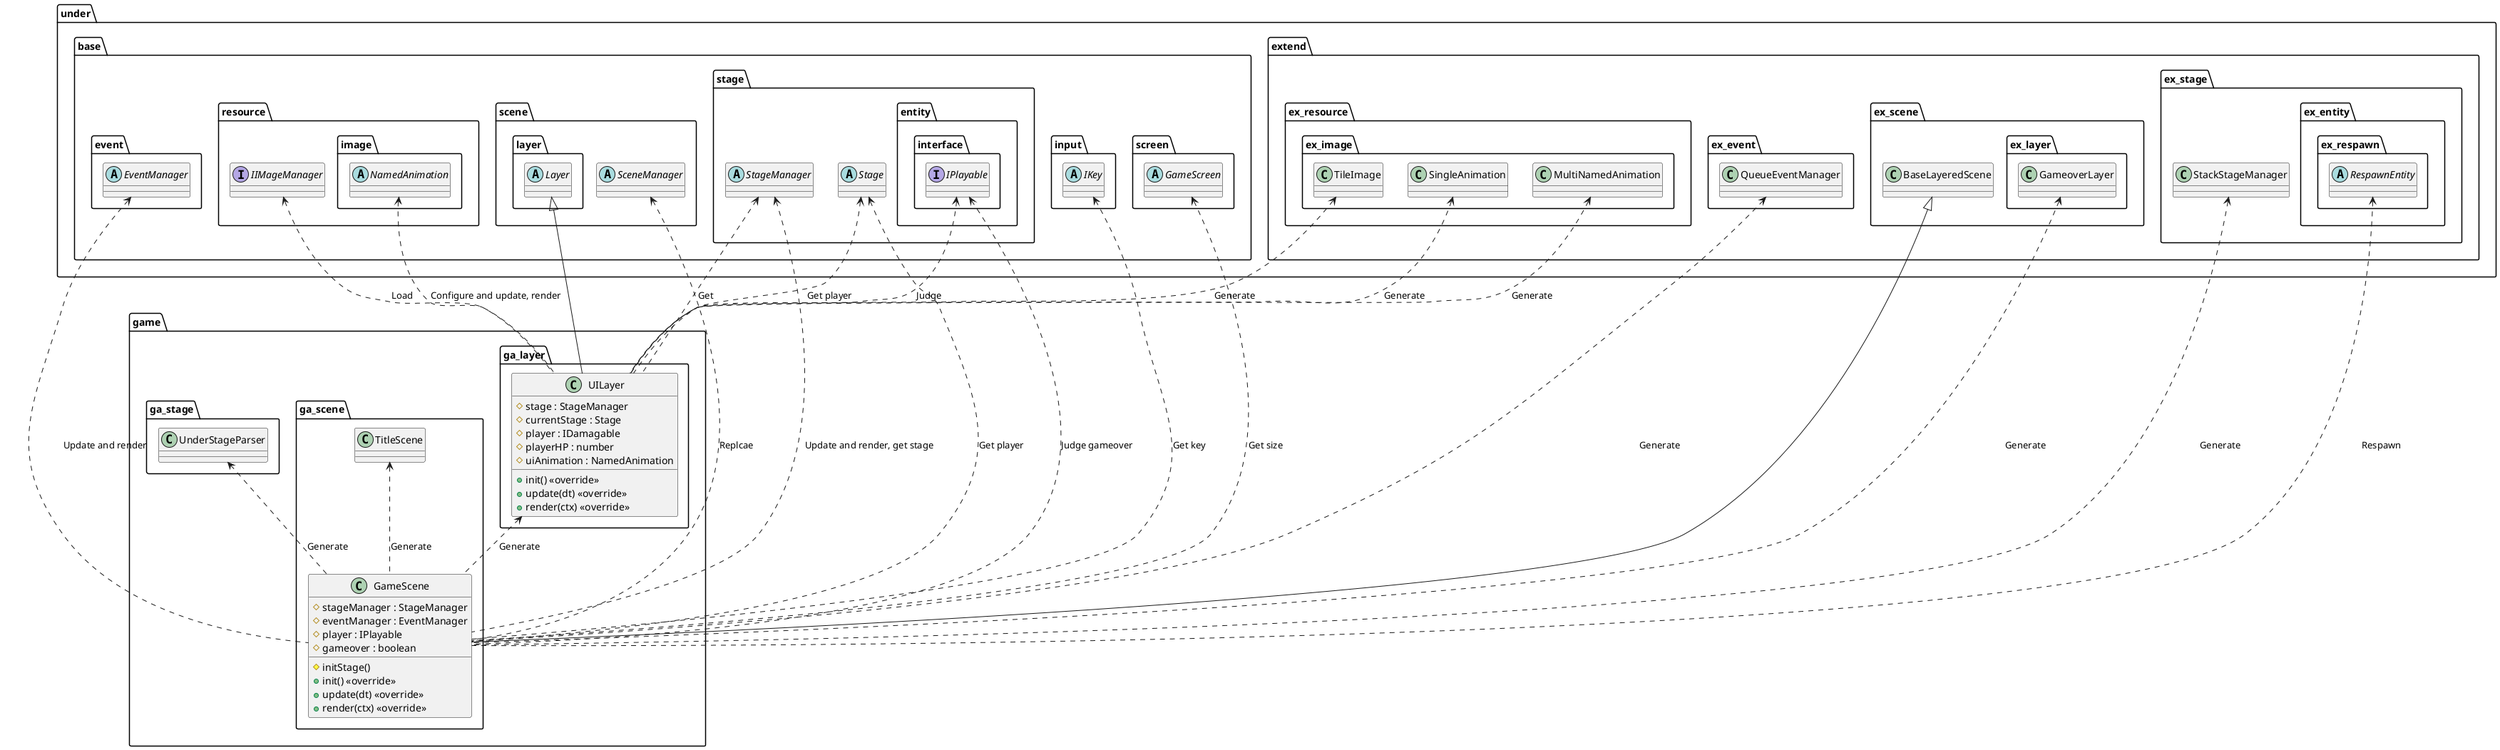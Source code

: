 @startuml SceneGame

package game {
    package ga_layer {
        class UILayer {
            #stage : StageManager
            #currentStage : Stage
            #player : IDamagable
            #playerHP : number
            #uiAnimation : NamedAnimation
            +init() <<override>>
            +update(dt) <<override>>
            +render(ctx) <<override>>
        }
    }
    package ga_scene {
        class GameScene {
            #stageManager : StageManager
            #eventManager : EventManager
            #player : IPlayable
            #gameover : boolean
            #initStage()
            +init() <<override>>
            +update(dt) <<override>>
            +render(ctx) <<override>>
        }
    }
}

package under {
    package base {
        package event {
            abstract EventManager
        }
        package input {
            abstract IKey
        }
        package resource {
            interface IIMageManager
            package image {
                abstract NamedAnimation
            }
        }
        package screen {
            abstract GameScreen
        }
        package scene {
            abstract SceneManager
            package layer {
                abstract Layer
            }
        }
        package stage {
            abstract StageManager
            abstract Stage
            package entity {
                package interface {
                    interface IPlayable
                }
            }
        }
    }

    package extend {
        package ex_event {
            class QueueEventManager
        }
        package ex_resource {
            package ex_image {
                class TileImage
                class SingleAnimation
                class MultiNamedAnimation
            }
        }
        package ex_scene {
            class BaseLayeredScene
            package ex_layer {
                class GameoverLayer
            }
        }
        package ex_stage {
            class StackStageManager
            package ex_entity  {
                package ex_respawn {
                    abstract RespawnEntity
                }
            }
        }
    }
}

package game {
    package ga_scene {
        class TitleScene
    }
    package ga_stage {
        class UnderStageParser
    }
}

UnderStageParser <.. GameScene  : Generate
StackStageManager <.. GameScene : Generate
QueueEventManager <.. GameScene : Generate
UILayer <.. GameScene  : Generate
GameoverLayer <.. GameScene  : Generate
TitleScene <.. GameScene  : Generate
IPlayable <.. GameScene  : Judge gameover
StageManager <.. GameScene : Update and render, get stage
Stage <.. GameScene : Get player
EventManager <.. GameScene : Update and render
IKey <.. GameScene : Get key
SceneManager <.. GameScene : Replcae
GameScreen <..GameScene : Get size
RespawnEntity <.. GameScene : Respawn

Stage <.. UILayer : Get player
StageManager <.. UILayer : Get
IIMageManager <.. UILayer : Load
MultiNamedAnimation <.. UILayer : Generate
SingleAnimation <.. UILayer : Generate
TileImage <.. UILayer : Generate
NamedAnimation <.. UILayer : Configure and update, render
IPlayable <.. UILayer : Judge

BaseLayeredScene <|-- GameScene
Layer <|-- UILayer

@enduml
